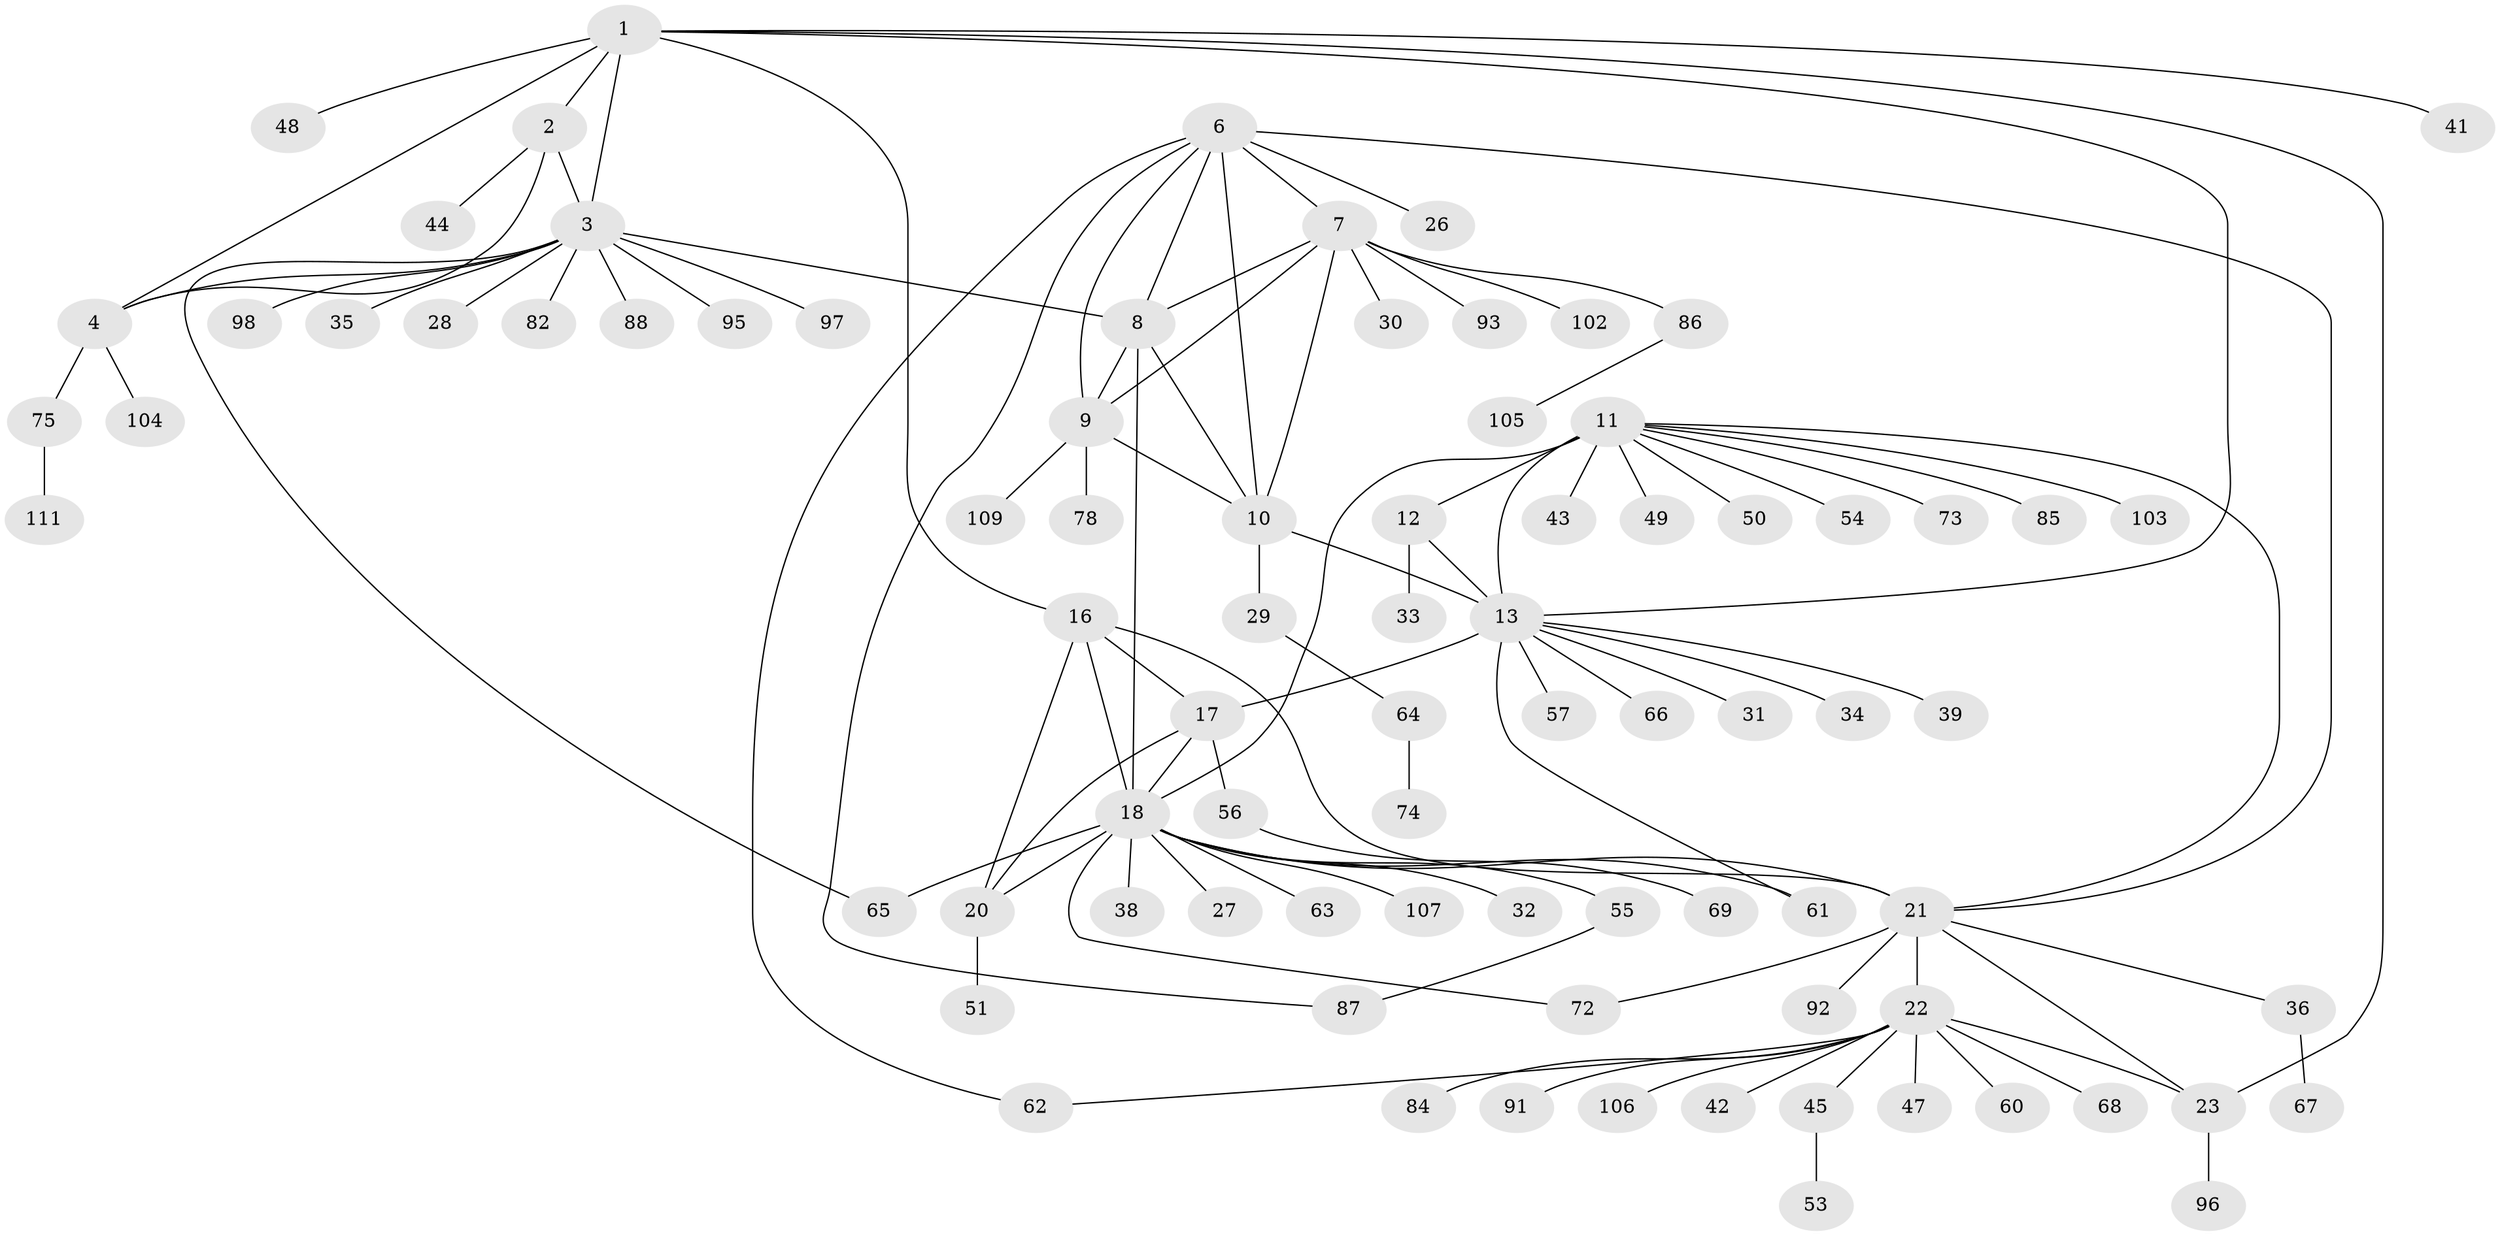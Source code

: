 // original degree distribution, {10: 0.05405405405405406, 4: 0.009009009009009009, 14: 0.009009009009009009, 7: 0.06306306306306306, 5: 0.02702702702702703, 9: 0.018018018018018018, 8: 0.018018018018018018, 6: 0.02702702702702703, 1: 0.5405405405405406, 2: 0.21621621621621623, 3: 0.018018018018018018}
// Generated by graph-tools (version 1.1) at 2025/42/03/06/25 10:42:13]
// undirected, 83 vertices, 109 edges
graph export_dot {
graph [start="1"]
  node [color=gray90,style=filled];
  1 [super="+76"];
  2 [super="+5"];
  3 [super="+40"];
  4 [super="+70"];
  6 [super="+46"];
  7 [super="+81"];
  8 [super="+89"];
  9 [super="+37"];
  10 [super="+99"];
  11 [super="+14"];
  12;
  13 [super="+15"];
  16 [super="+71"];
  17 [super="+58"];
  18 [super="+19"];
  20 [super="+94"];
  21 [super="+25"];
  22 [super="+24"];
  23 [super="+110"];
  26;
  27;
  28;
  29;
  30;
  31;
  32;
  33 [super="+90"];
  34;
  35;
  36;
  38;
  39 [super="+101"];
  41;
  42 [super="+83"];
  43 [super="+108"];
  44;
  45 [super="+52"];
  47;
  48;
  49;
  50;
  51 [super="+59"];
  53;
  54;
  55 [super="+80"];
  56 [super="+77"];
  57;
  60;
  61;
  62;
  63;
  64;
  65;
  66;
  67 [super="+100"];
  68;
  69;
  72;
  73;
  74;
  75 [super="+79"];
  78;
  82;
  84;
  85;
  86;
  87;
  88;
  91;
  92;
  93;
  95;
  96;
  97;
  98;
  102;
  103;
  104;
  105;
  106;
  107;
  109;
  111;
  1 -- 2 [weight=2];
  1 -- 3;
  1 -- 4;
  1 -- 16;
  1 -- 23;
  1 -- 41;
  1 -- 48;
  1 -- 13;
  2 -- 3 [weight=2];
  2 -- 4 [weight=2];
  2 -- 44;
  3 -- 4;
  3 -- 8 [weight=2];
  3 -- 28;
  3 -- 35;
  3 -- 65;
  3 -- 82;
  3 -- 88;
  3 -- 97;
  3 -- 98;
  3 -- 95;
  4 -- 75;
  4 -- 104;
  6 -- 7;
  6 -- 8;
  6 -- 9;
  6 -- 10;
  6 -- 26;
  6 -- 62;
  6 -- 87;
  6 -- 21;
  7 -- 8;
  7 -- 9;
  7 -- 10;
  7 -- 30;
  7 -- 86;
  7 -- 93;
  7 -- 102;
  8 -- 9;
  8 -- 10;
  8 -- 18;
  9 -- 10;
  9 -- 78;
  9 -- 109;
  10 -- 29;
  10 -- 13;
  11 -- 12 [weight=2];
  11 -- 13 [weight=4];
  11 -- 43;
  11 -- 49;
  11 -- 50;
  11 -- 54;
  11 -- 73;
  11 -- 103;
  11 -- 18;
  11 -- 85;
  11 -- 21;
  12 -- 13 [weight=2];
  12 -- 33;
  13 -- 31;
  13 -- 39;
  13 -- 61;
  13 -- 66;
  13 -- 34;
  13 -- 17;
  13 -- 57;
  16 -- 17;
  16 -- 18 [weight=2];
  16 -- 20;
  16 -- 21;
  17 -- 18 [weight=2];
  17 -- 20;
  17 -- 56;
  18 -- 20 [weight=2];
  18 -- 27;
  18 -- 38;
  18 -- 55;
  18 -- 63;
  18 -- 107;
  18 -- 32;
  18 -- 65;
  18 -- 72;
  18 -- 21;
  18 -- 61;
  20 -- 51;
  21 -- 22 [weight=4];
  21 -- 23 [weight=2];
  21 -- 36;
  21 -- 72;
  21 -- 92;
  22 -- 23 [weight=2];
  22 -- 45;
  22 -- 68;
  22 -- 84;
  22 -- 42;
  22 -- 106;
  22 -- 47;
  22 -- 91;
  22 -- 60;
  22 -- 62;
  23 -- 96;
  29 -- 64;
  36 -- 67;
  45 -- 53;
  55 -- 87;
  56 -- 69;
  64 -- 74;
  75 -- 111;
  86 -- 105;
}
